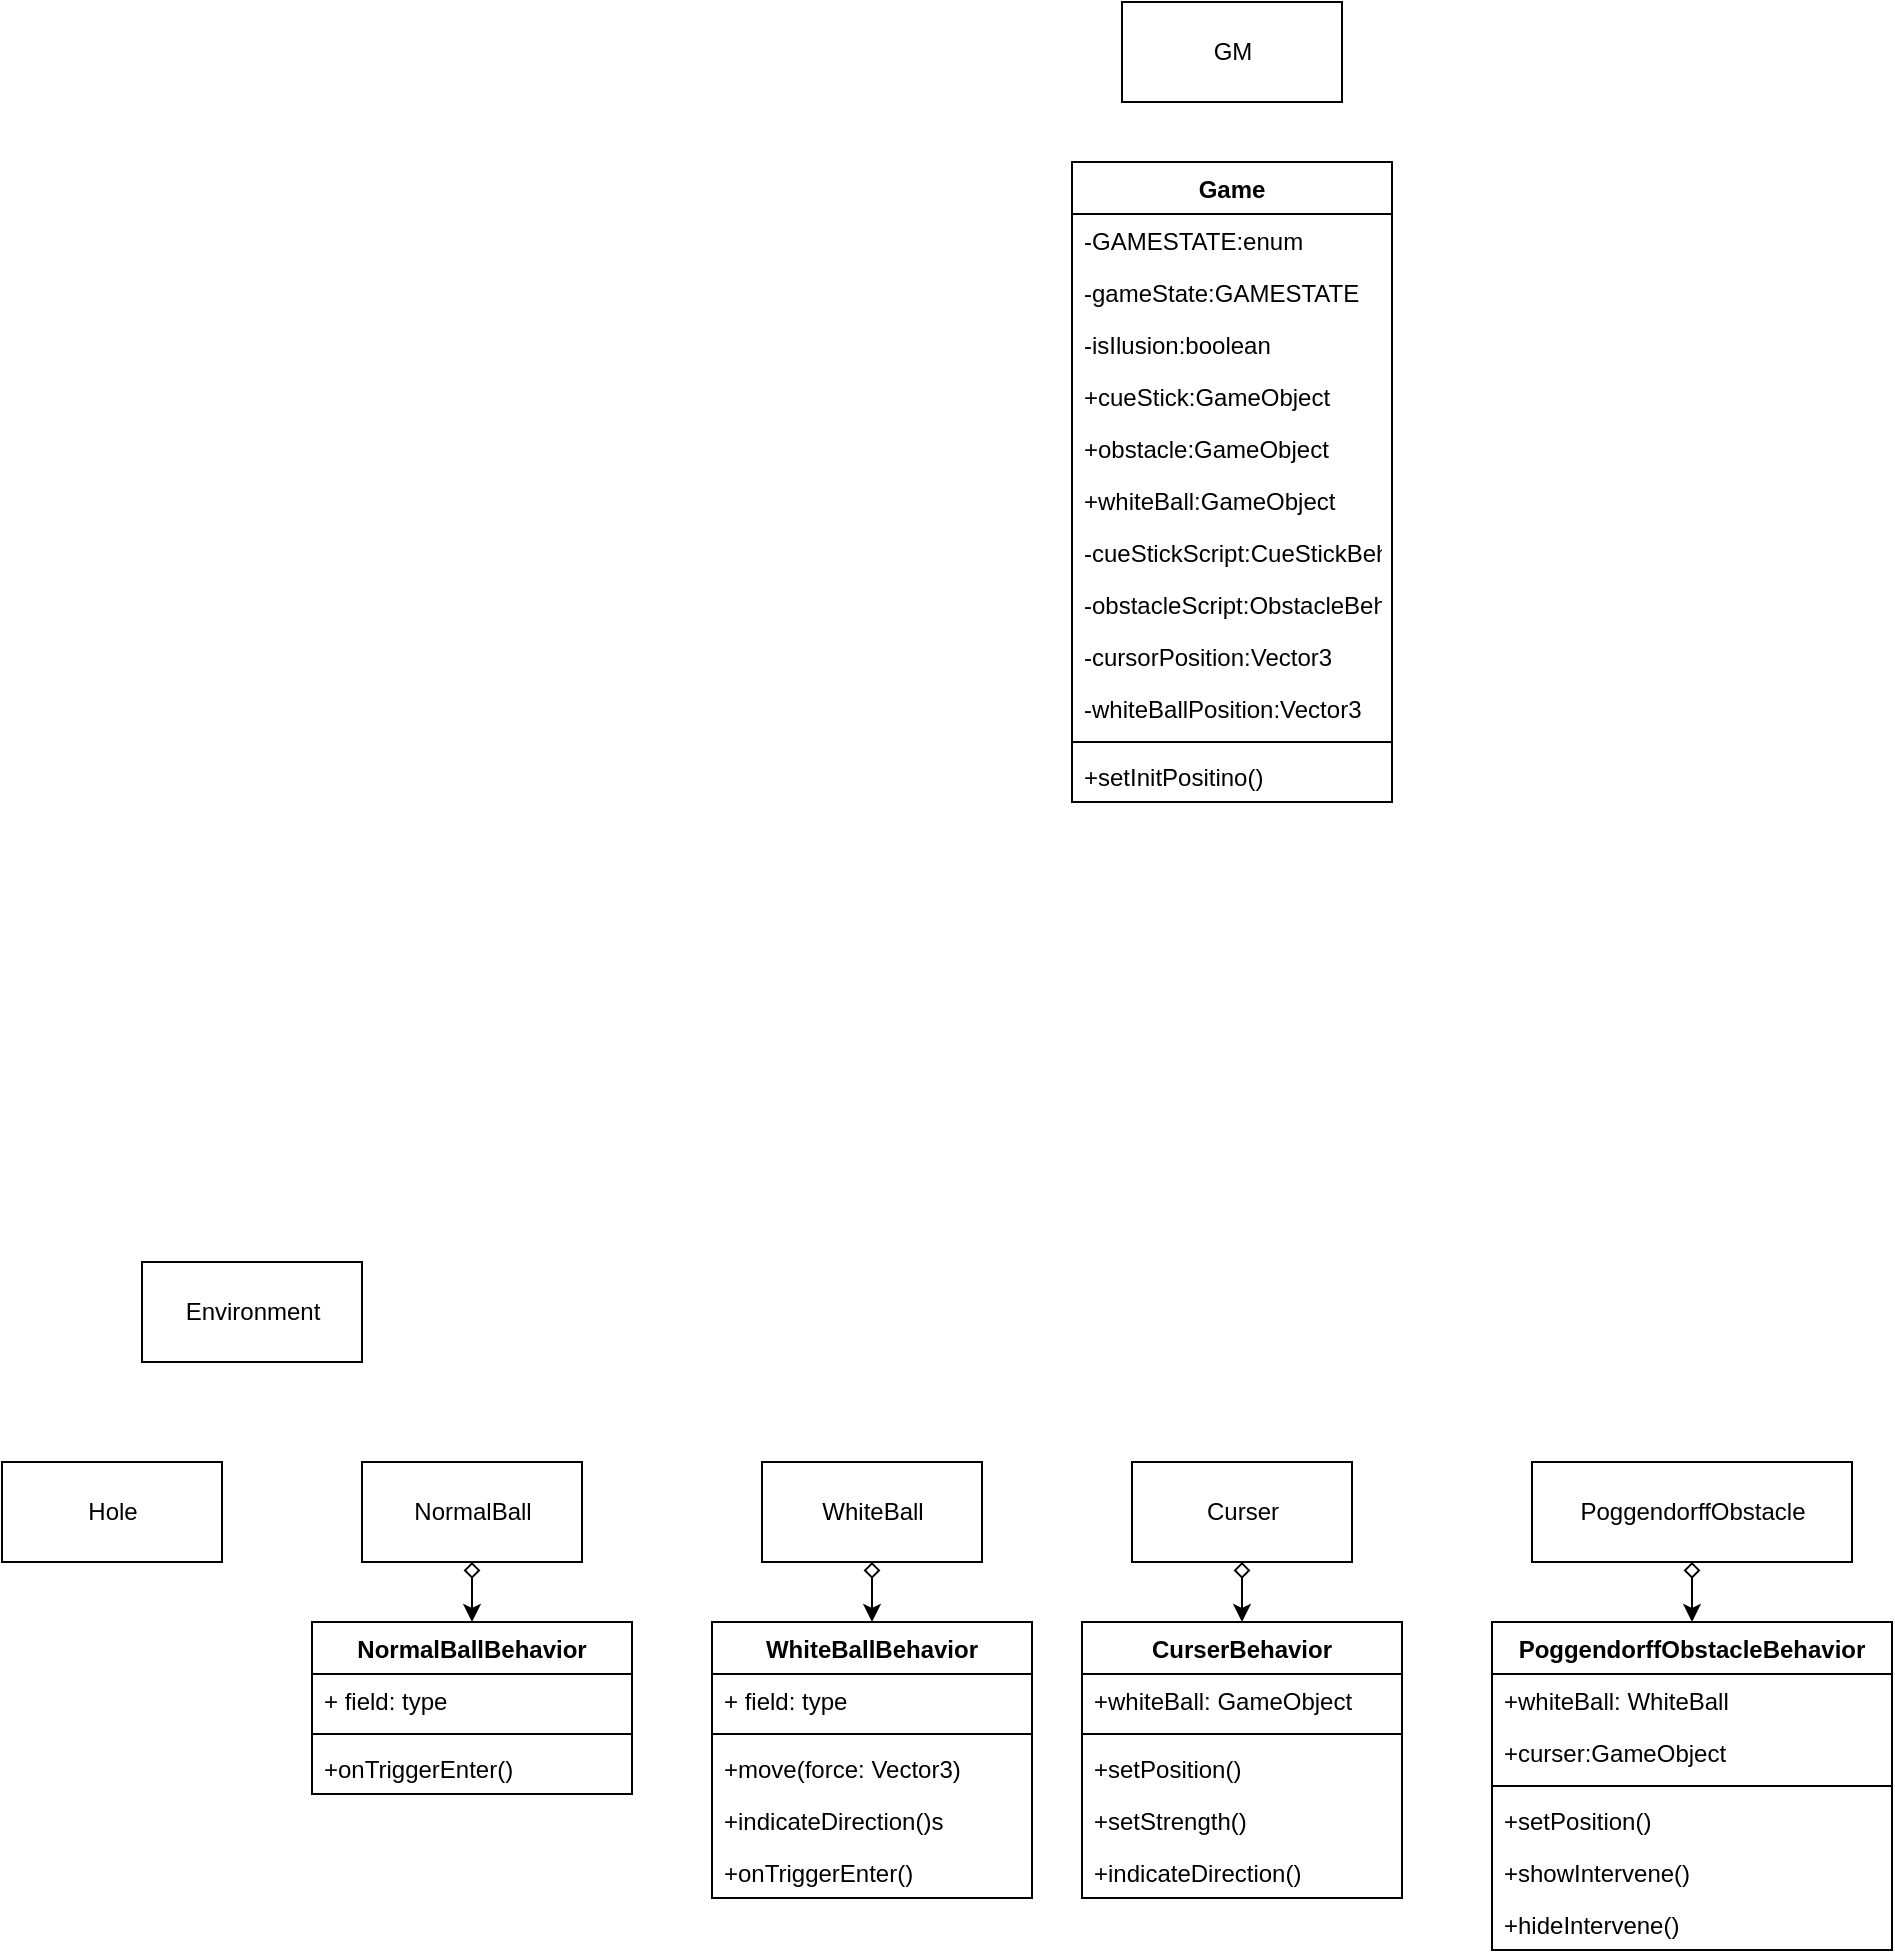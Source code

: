 <mxfile version="14.1.6" type="google"><diagram id="C5RBs43oDa-KdzZeNtuy" name="Page-1"><mxGraphModel dx="2031" dy="2258" grid="1" gridSize="10" guides="1" tooltips="1" connect="1" arrows="1" fold="1" page="1" pageScale="1" pageWidth="827" pageHeight="1169" math="0" shadow="0"><root><mxCell id="WIyWlLk6GJQsqaUBKTNV-0"/><mxCell id="WIyWlLk6GJQsqaUBKTNV-1" parent="WIyWlLk6GJQsqaUBKTNV-0"/><mxCell id="o5fiFf3oRG72CuK2_wPl-0" value="Game" style="swimlane;fontStyle=1;align=center;verticalAlign=top;childLayout=stackLayout;horizontal=1;startSize=26;horizontalStack=0;resizeParent=1;resizeParentMax=0;resizeLast=0;collapsible=1;marginBottom=0;" parent="WIyWlLk6GJQsqaUBKTNV-1" vertex="1"><mxGeometry x="560" y="-520" width="160" height="320" as="geometry"/></mxCell><mxCell id="o5fiFf3oRG72CuK2_wPl-1" value="-GAMESTATE:enum" style="text;strokeColor=none;fillColor=none;align=left;verticalAlign=top;spacingLeft=4;spacingRight=4;overflow=hidden;rotatable=0;points=[[0,0.5],[1,0.5]];portConstraint=eastwest;" parent="o5fiFf3oRG72CuK2_wPl-0" vertex="1"><mxGeometry y="26" width="160" height="26" as="geometry"/></mxCell><mxCell id="wpSiNrCDnMexdmtgamNH-1" value="-gameState:GAMESTATE" style="text;strokeColor=none;fillColor=none;align=left;verticalAlign=top;spacingLeft=4;spacingRight=4;overflow=hidden;rotatable=0;points=[[0,0.5],[1,0.5]];portConstraint=eastwest;" parent="o5fiFf3oRG72CuK2_wPl-0" vertex="1"><mxGeometry y="52" width="160" height="26" as="geometry"/></mxCell><mxCell id="wpSiNrCDnMexdmtgamNH-2" value="-isIlusion:boolean" style="text;strokeColor=none;fillColor=none;align=left;verticalAlign=top;spacingLeft=4;spacingRight=4;overflow=hidden;rotatable=0;points=[[0,0.5],[1,0.5]];portConstraint=eastwest;" parent="o5fiFf3oRG72CuK2_wPl-0" vertex="1"><mxGeometry y="78" width="160" height="26" as="geometry"/></mxCell><mxCell id="38lyujI0vSCK4aEv4Vkf-0" value="+cueStick:GameObject" style="text;strokeColor=none;fillColor=none;align=left;verticalAlign=top;spacingLeft=4;spacingRight=4;overflow=hidden;rotatable=0;points=[[0,0.5],[1,0.5]];portConstraint=eastwest;" vertex="1" parent="o5fiFf3oRG72CuK2_wPl-0"><mxGeometry y="104" width="160" height="26" as="geometry"/></mxCell><mxCell id="38lyujI0vSCK4aEv4Vkf-1" value="+obstacle:GameObject" style="text;strokeColor=none;fillColor=none;align=left;verticalAlign=top;spacingLeft=4;spacingRight=4;overflow=hidden;rotatable=0;points=[[0,0.5],[1,0.5]];portConstraint=eastwest;" vertex="1" parent="o5fiFf3oRG72CuK2_wPl-0"><mxGeometry y="130" width="160" height="26" as="geometry"/></mxCell><mxCell id="38lyujI0vSCK4aEv4Vkf-2" value="+whiteBall:GameObject" style="text;strokeColor=none;fillColor=none;align=left;verticalAlign=top;spacingLeft=4;spacingRight=4;overflow=hidden;rotatable=0;points=[[0,0.5],[1,0.5]];portConstraint=eastwest;" vertex="1" parent="o5fiFf3oRG72CuK2_wPl-0"><mxGeometry y="156" width="160" height="26" as="geometry"/></mxCell><mxCell id="38lyujI0vSCK4aEv4Vkf-3" value="-cueStickScript:CueStickBehavior" style="text;strokeColor=none;fillColor=none;align=left;verticalAlign=top;spacingLeft=4;spacingRight=4;overflow=hidden;rotatable=0;points=[[0,0.5],[1,0.5]];portConstraint=eastwest;" vertex="1" parent="o5fiFf3oRG72CuK2_wPl-0"><mxGeometry y="182" width="160" height="26" as="geometry"/></mxCell><mxCell id="38lyujI0vSCK4aEv4Vkf-4" value="-obstacleScript:ObstacleBehavior" style="text;strokeColor=none;fillColor=none;align=left;verticalAlign=top;spacingLeft=4;spacingRight=4;overflow=hidden;rotatable=0;points=[[0,0.5],[1,0.5]];portConstraint=eastwest;" vertex="1" parent="o5fiFf3oRG72CuK2_wPl-0"><mxGeometry y="208" width="160" height="26" as="geometry"/></mxCell><mxCell id="38lyujI0vSCK4aEv4Vkf-5" value="-cursorPosition:Vector3" style="text;strokeColor=none;fillColor=none;align=left;verticalAlign=top;spacingLeft=4;spacingRight=4;overflow=hidden;rotatable=0;points=[[0,0.5],[1,0.5]];portConstraint=eastwest;" vertex="1" parent="o5fiFf3oRG72CuK2_wPl-0"><mxGeometry y="234" width="160" height="26" as="geometry"/></mxCell><mxCell id="38lyujI0vSCK4aEv4Vkf-6" value="-whiteBallPosition:Vector3" style="text;strokeColor=none;fillColor=none;align=left;verticalAlign=top;spacingLeft=4;spacingRight=4;overflow=hidden;rotatable=0;points=[[0,0.5],[1,0.5]];portConstraint=eastwest;" vertex="1" parent="o5fiFf3oRG72CuK2_wPl-0"><mxGeometry y="260" width="160" height="26" as="geometry"/></mxCell><mxCell id="o5fiFf3oRG72CuK2_wPl-2" value="" style="line;strokeWidth=1;fillColor=none;align=left;verticalAlign=middle;spacingTop=-1;spacingLeft=3;spacingRight=3;rotatable=0;labelPosition=right;points=[];portConstraint=eastwest;" parent="o5fiFf3oRG72CuK2_wPl-0" vertex="1"><mxGeometry y="286" width="160" height="8" as="geometry"/></mxCell><mxCell id="o5fiFf3oRG72CuK2_wPl-3" value="+setInitPositino()" style="text;strokeColor=none;fillColor=none;align=left;verticalAlign=top;spacingLeft=4;spacingRight=4;overflow=hidden;rotatable=0;points=[[0,0.5],[1,0.5]];portConstraint=eastwest;" parent="o5fiFf3oRG72CuK2_wPl-0" vertex="1"><mxGeometry y="294" width="160" height="26" as="geometry"/></mxCell><mxCell id="o5fiFf3oRG72CuK2_wPl-4" value="WhiteBallBehavior" style="swimlane;fontStyle=1;align=center;verticalAlign=top;childLayout=stackLayout;horizontal=1;startSize=26;horizontalStack=0;resizeParent=1;resizeParentMax=0;resizeLast=0;collapsible=1;marginBottom=0;" parent="WIyWlLk6GJQsqaUBKTNV-1" vertex="1"><mxGeometry x="380" y="210" width="160" height="138" as="geometry"/></mxCell><mxCell id="o5fiFf3oRG72CuK2_wPl-5" value="+ field: type" style="text;strokeColor=none;fillColor=none;align=left;verticalAlign=top;spacingLeft=4;spacingRight=4;overflow=hidden;rotatable=0;points=[[0,0.5],[1,0.5]];portConstraint=eastwest;" parent="o5fiFf3oRG72CuK2_wPl-4" vertex="1"><mxGeometry y="26" width="160" height="26" as="geometry"/></mxCell><mxCell id="o5fiFf3oRG72CuK2_wPl-6" value="" style="line;strokeWidth=1;fillColor=none;align=left;verticalAlign=middle;spacingTop=-1;spacingLeft=3;spacingRight=3;rotatable=0;labelPosition=right;points=[];portConstraint=eastwest;" parent="o5fiFf3oRG72CuK2_wPl-4" vertex="1"><mxGeometry y="52" width="160" height="8" as="geometry"/></mxCell><mxCell id="o5fiFf3oRG72CuK2_wPl-7" value="+move(force: Vector3)" style="text;strokeColor=none;fillColor=none;align=left;verticalAlign=top;spacingLeft=4;spacingRight=4;overflow=hidden;rotatable=0;points=[[0,0.5],[1,0.5]];portConstraint=eastwest;" parent="o5fiFf3oRG72CuK2_wPl-4" vertex="1"><mxGeometry y="60" width="160" height="26" as="geometry"/></mxCell><mxCell id="o5fiFf3oRG72CuK2_wPl-16" value="+indicateDirection()s" style="text;strokeColor=none;fillColor=none;align=left;verticalAlign=top;spacingLeft=4;spacingRight=4;overflow=hidden;rotatable=0;points=[[0,0.5],[1,0.5]];portConstraint=eastwest;" parent="o5fiFf3oRG72CuK2_wPl-4" vertex="1"><mxGeometry y="86" width="160" height="26" as="geometry"/></mxCell><mxCell id="o5fiFf3oRG72CuK2_wPl-17" value="+onTriggerEnter()" style="text;strokeColor=none;fillColor=none;align=left;verticalAlign=top;spacingLeft=4;spacingRight=4;overflow=hidden;rotatable=0;points=[[0,0.5],[1,0.5]];portConstraint=eastwest;" parent="o5fiFf3oRG72CuK2_wPl-4" vertex="1"><mxGeometry y="112" width="160" height="26" as="geometry"/></mxCell><mxCell id="o5fiFf3oRG72CuK2_wPl-25" style="edgeStyle=orthogonalEdgeStyle;rounded=0;orthogonalLoop=1;jettySize=auto;html=1;startArrow=diamond;startFill=0;" parent="WIyWlLk6GJQsqaUBKTNV-1" source="o5fiFf3oRG72CuK2_wPl-8" target="o5fiFf3oRG72CuK2_wPl-4" edge="1"><mxGeometry relative="1" as="geometry"/></mxCell><mxCell id="o5fiFf3oRG72CuK2_wPl-8" value="WhiteBall" style="html=1;" parent="WIyWlLk6GJQsqaUBKTNV-1" vertex="1"><mxGeometry x="405" y="130" width="110" height="50" as="geometry"/></mxCell><mxCell id="o5fiFf3oRG72CuK2_wPl-26" style="edgeStyle=orthogonalEdgeStyle;rounded=0;orthogonalLoop=1;jettySize=auto;html=1;entryX=0.5;entryY=0;entryDx=0;entryDy=0;startArrow=diamond;startFill=0;" parent="WIyWlLk6GJQsqaUBKTNV-1" source="o5fiFf3oRG72CuK2_wPl-18" target="o5fiFf3oRG72CuK2_wPl-19" edge="1"><mxGeometry relative="1" as="geometry"/></mxCell><mxCell id="o5fiFf3oRG72CuK2_wPl-18" value="Curser" style="html=1;" parent="WIyWlLk6GJQsqaUBKTNV-1" vertex="1"><mxGeometry x="590" y="130" width="110" height="50" as="geometry"/></mxCell><mxCell id="o5fiFf3oRG72CuK2_wPl-19" value="CurserBehavior" style="swimlane;fontStyle=1;align=center;verticalAlign=top;childLayout=stackLayout;horizontal=1;startSize=26;horizontalStack=0;resizeParent=1;resizeParentMax=0;resizeLast=0;collapsible=1;marginBottom=0;" parent="WIyWlLk6GJQsqaUBKTNV-1" vertex="1"><mxGeometry x="565" y="210" width="160" height="138" as="geometry"/></mxCell><mxCell id="o5fiFf3oRG72CuK2_wPl-20" value="+whiteBall: GameObject" style="text;strokeColor=none;fillColor=none;align=left;verticalAlign=top;spacingLeft=4;spacingRight=4;overflow=hidden;rotatable=0;points=[[0,0.5],[1,0.5]];portConstraint=eastwest;" parent="o5fiFf3oRG72CuK2_wPl-19" vertex="1"><mxGeometry y="26" width="160" height="26" as="geometry"/></mxCell><mxCell id="o5fiFf3oRG72CuK2_wPl-21" value="" style="line;strokeWidth=1;fillColor=none;align=left;verticalAlign=middle;spacingTop=-1;spacingLeft=3;spacingRight=3;rotatable=0;labelPosition=right;points=[];portConstraint=eastwest;" parent="o5fiFf3oRG72CuK2_wPl-19" vertex="1"><mxGeometry y="52" width="160" height="8" as="geometry"/></mxCell><mxCell id="o5fiFf3oRG72CuK2_wPl-22" value="+setPosition()" style="text;strokeColor=none;fillColor=none;align=left;verticalAlign=top;spacingLeft=4;spacingRight=4;overflow=hidden;rotatable=0;points=[[0,0.5],[1,0.5]];portConstraint=eastwest;" parent="o5fiFf3oRG72CuK2_wPl-19" vertex="1"><mxGeometry y="60" width="160" height="26" as="geometry"/></mxCell><mxCell id="o5fiFf3oRG72CuK2_wPl-23" value="+setStrength()" style="text;strokeColor=none;fillColor=none;align=left;verticalAlign=top;spacingLeft=4;spacingRight=4;overflow=hidden;rotatable=0;points=[[0,0.5],[1,0.5]];portConstraint=eastwest;" parent="o5fiFf3oRG72CuK2_wPl-19" vertex="1"><mxGeometry y="86" width="160" height="26" as="geometry"/></mxCell><mxCell id="o5fiFf3oRG72CuK2_wPl-24" value="+indicateDirection()" style="text;strokeColor=none;fillColor=none;align=left;verticalAlign=top;spacingLeft=4;spacingRight=4;overflow=hidden;rotatable=0;points=[[0,0.5],[1,0.5]];portConstraint=eastwest;" parent="o5fiFf3oRG72CuK2_wPl-19" vertex="1"><mxGeometry y="112" width="160" height="26" as="geometry"/></mxCell><mxCell id="o5fiFf3oRG72CuK2_wPl-34" style="edgeStyle=orthogonalEdgeStyle;rounded=0;orthogonalLoop=1;jettySize=auto;html=1;startArrow=diamond;startFill=0;" parent="WIyWlLk6GJQsqaUBKTNV-1" source="o5fiFf3oRG72CuK2_wPl-27" target="o5fiFf3oRG72CuK2_wPl-28" edge="1"><mxGeometry relative="1" as="geometry"/></mxCell><mxCell id="o5fiFf3oRG72CuK2_wPl-27" value="NormalBall" style="html=1;" parent="WIyWlLk6GJQsqaUBKTNV-1" vertex="1"><mxGeometry x="205" y="130" width="110" height="50" as="geometry"/></mxCell><mxCell id="o5fiFf3oRG72CuK2_wPl-28" value="NormalBallBehavior" style="swimlane;fontStyle=1;align=center;verticalAlign=top;childLayout=stackLayout;horizontal=1;startSize=26;horizontalStack=0;resizeParent=1;resizeParentMax=0;resizeLast=0;collapsible=1;marginBottom=0;" parent="WIyWlLk6GJQsqaUBKTNV-1" vertex="1"><mxGeometry x="180" y="210" width="160" height="86" as="geometry"/></mxCell><mxCell id="o5fiFf3oRG72CuK2_wPl-29" value="+ field: type" style="text;strokeColor=none;fillColor=none;align=left;verticalAlign=top;spacingLeft=4;spacingRight=4;overflow=hidden;rotatable=0;points=[[0,0.5],[1,0.5]];portConstraint=eastwest;" parent="o5fiFf3oRG72CuK2_wPl-28" vertex="1"><mxGeometry y="26" width="160" height="26" as="geometry"/></mxCell><mxCell id="o5fiFf3oRG72CuK2_wPl-30" value="" style="line;strokeWidth=1;fillColor=none;align=left;verticalAlign=middle;spacingTop=-1;spacingLeft=3;spacingRight=3;rotatable=0;labelPosition=right;points=[];portConstraint=eastwest;" parent="o5fiFf3oRG72CuK2_wPl-28" vertex="1"><mxGeometry y="52" width="160" height="8" as="geometry"/></mxCell><mxCell id="o5fiFf3oRG72CuK2_wPl-33" value="+onTriggerEnter()" style="text;strokeColor=none;fillColor=none;align=left;verticalAlign=top;spacingLeft=4;spacingRight=4;overflow=hidden;rotatable=0;points=[[0,0.5],[1,0.5]];portConstraint=eastwest;" parent="o5fiFf3oRG72CuK2_wPl-28" vertex="1"><mxGeometry y="60" width="160" height="26" as="geometry"/></mxCell><mxCell id="o5fiFf3oRG72CuK2_wPl-35" value="Environment" style="html=1;" parent="WIyWlLk6GJQsqaUBKTNV-1" vertex="1"><mxGeometry x="95" y="30" width="110" height="50" as="geometry"/></mxCell><mxCell id="o5fiFf3oRG72CuK2_wPl-36" value="Hole" style="html=1;" parent="WIyWlLk6GJQsqaUBKTNV-1" vertex="1"><mxGeometry x="25" y="130" width="110" height="50" as="geometry"/></mxCell><mxCell id="o5fiFf3oRG72CuK2_wPl-45" style="edgeStyle=orthogonalEdgeStyle;rounded=0;orthogonalLoop=1;jettySize=auto;html=1;startArrow=diamond;startFill=0;" parent="WIyWlLk6GJQsqaUBKTNV-1" source="o5fiFf3oRG72CuK2_wPl-37" target="o5fiFf3oRG72CuK2_wPl-39" edge="1"><mxGeometry relative="1" as="geometry"/></mxCell><mxCell id="o5fiFf3oRG72CuK2_wPl-37" value="PoggendorffObstacle" style="html=1;" parent="WIyWlLk6GJQsqaUBKTNV-1" vertex="1"><mxGeometry x="790" y="130" width="160" height="50" as="geometry"/></mxCell><mxCell id="o5fiFf3oRG72CuK2_wPl-39" value="PoggendorffObstacleBehavior" style="swimlane;fontStyle=1;align=center;verticalAlign=top;childLayout=stackLayout;horizontal=1;startSize=26;horizontalStack=0;resizeParent=1;resizeParentMax=0;resizeLast=0;collapsible=1;marginBottom=0;" parent="WIyWlLk6GJQsqaUBKTNV-1" vertex="1"><mxGeometry x="770" y="210" width="200" height="164" as="geometry"/></mxCell><mxCell id="o5fiFf3oRG72CuK2_wPl-40" value="+whiteBall: WhiteBall" style="text;strokeColor=none;fillColor=none;align=left;verticalAlign=top;spacingLeft=4;spacingRight=4;overflow=hidden;rotatable=0;points=[[0,0.5],[1,0.5]];portConstraint=eastwest;" parent="o5fiFf3oRG72CuK2_wPl-39" vertex="1"><mxGeometry y="26" width="200" height="26" as="geometry"/></mxCell><mxCell id="o5fiFf3oRG72CuK2_wPl-46" value="+curser:GameObject" style="text;strokeColor=none;fillColor=none;align=left;verticalAlign=top;spacingLeft=4;spacingRight=4;overflow=hidden;rotatable=0;points=[[0,0.5],[1,0.5]];portConstraint=eastwest;" parent="o5fiFf3oRG72CuK2_wPl-39" vertex="1"><mxGeometry y="52" width="200" height="26" as="geometry"/></mxCell><mxCell id="o5fiFf3oRG72CuK2_wPl-41" value="" style="line;strokeWidth=1;fillColor=none;align=left;verticalAlign=middle;spacingTop=-1;spacingLeft=3;spacingRight=3;rotatable=0;labelPosition=right;points=[];portConstraint=eastwest;" parent="o5fiFf3oRG72CuK2_wPl-39" vertex="1"><mxGeometry y="78" width="200" height="8" as="geometry"/></mxCell><mxCell id="o5fiFf3oRG72CuK2_wPl-42" value="+setPosition()" style="text;strokeColor=none;fillColor=none;align=left;verticalAlign=top;spacingLeft=4;spacingRight=4;overflow=hidden;rotatable=0;points=[[0,0.5],[1,0.5]];portConstraint=eastwest;" parent="o5fiFf3oRG72CuK2_wPl-39" vertex="1"><mxGeometry y="86" width="200" height="26" as="geometry"/></mxCell><mxCell id="o5fiFf3oRG72CuK2_wPl-43" value="+showIntervene()" style="text;strokeColor=none;fillColor=none;align=left;verticalAlign=top;spacingLeft=4;spacingRight=4;overflow=hidden;rotatable=0;points=[[0,0.5],[1,0.5]];portConstraint=eastwest;" parent="o5fiFf3oRG72CuK2_wPl-39" vertex="1"><mxGeometry y="112" width="200" height="26" as="geometry"/></mxCell><mxCell id="o5fiFf3oRG72CuK2_wPl-44" value="+hideIntervene()" style="text;strokeColor=none;fillColor=none;align=left;verticalAlign=top;spacingLeft=4;spacingRight=4;overflow=hidden;rotatable=0;points=[[0,0.5],[1,0.5]];portConstraint=eastwest;" parent="o5fiFf3oRG72CuK2_wPl-39" vertex="1"><mxGeometry y="138" width="200" height="26" as="geometry"/></mxCell><mxCell id="wpSiNrCDnMexdmtgamNH-0" value="GM" style="html=1;" parent="WIyWlLk6GJQsqaUBKTNV-1" vertex="1"><mxGeometry x="585" y="-600" width="110" height="50" as="geometry"/></mxCell></root></mxGraphModel></diagram></mxfile>